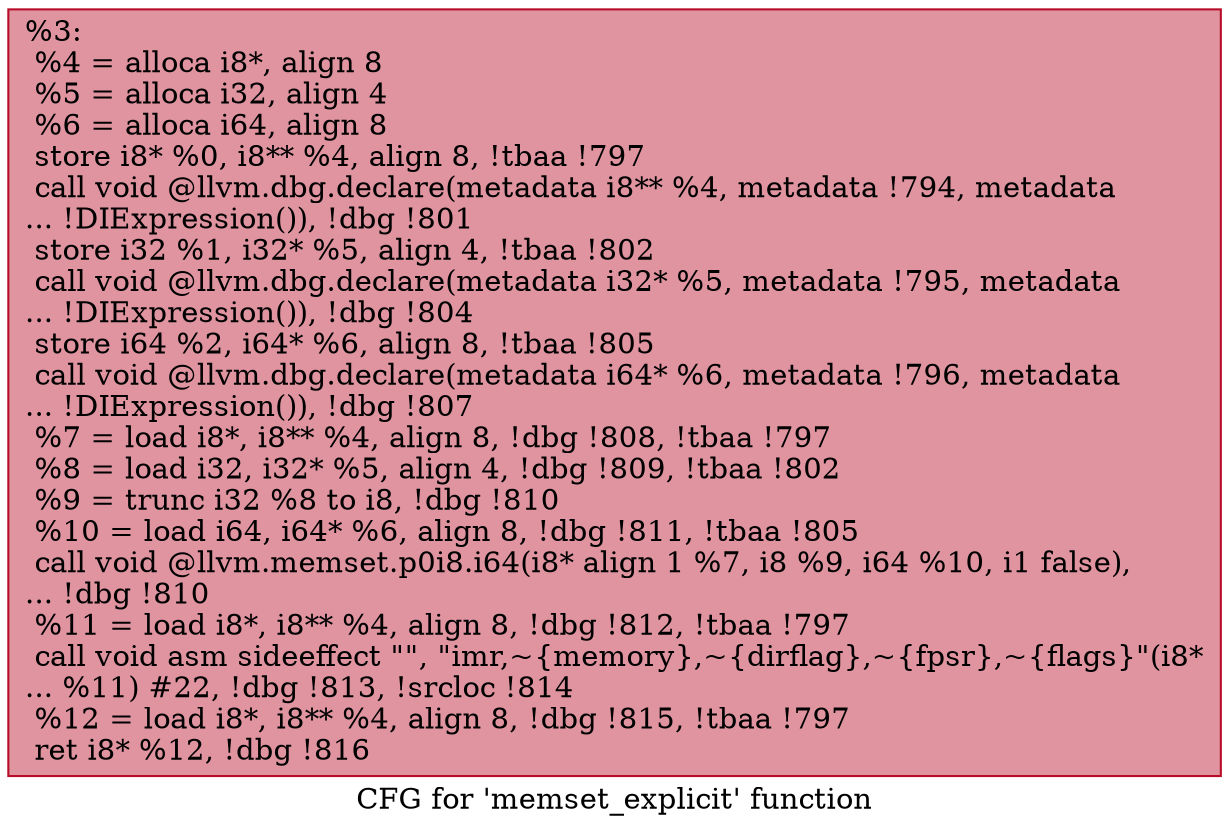 digraph "CFG for 'memset_explicit' function" {
	label="CFG for 'memset_explicit' function";

	Node0x19c3720 [shape=record,color="#b70d28ff", style=filled, fillcolor="#b70d2870",label="{%3:\l  %4 = alloca i8*, align 8\l  %5 = alloca i32, align 4\l  %6 = alloca i64, align 8\l  store i8* %0, i8** %4, align 8, !tbaa !797\l  call void @llvm.dbg.declare(metadata i8** %4, metadata !794, metadata\l... !DIExpression()), !dbg !801\l  store i32 %1, i32* %5, align 4, !tbaa !802\l  call void @llvm.dbg.declare(metadata i32* %5, metadata !795, metadata\l... !DIExpression()), !dbg !804\l  store i64 %2, i64* %6, align 8, !tbaa !805\l  call void @llvm.dbg.declare(metadata i64* %6, metadata !796, metadata\l... !DIExpression()), !dbg !807\l  %7 = load i8*, i8** %4, align 8, !dbg !808, !tbaa !797\l  %8 = load i32, i32* %5, align 4, !dbg !809, !tbaa !802\l  %9 = trunc i32 %8 to i8, !dbg !810\l  %10 = load i64, i64* %6, align 8, !dbg !811, !tbaa !805\l  call void @llvm.memset.p0i8.i64(i8* align 1 %7, i8 %9, i64 %10, i1 false),\l... !dbg !810\l  %11 = load i8*, i8** %4, align 8, !dbg !812, !tbaa !797\l  call void asm sideeffect \"\", \"imr,~\{memory\},~\{dirflag\},~\{fpsr\},~\{flags\}\"(i8*\l... %11) #22, !dbg !813, !srcloc !814\l  %12 = load i8*, i8** %4, align 8, !dbg !815, !tbaa !797\l  ret i8* %12, !dbg !816\l}"];
}
